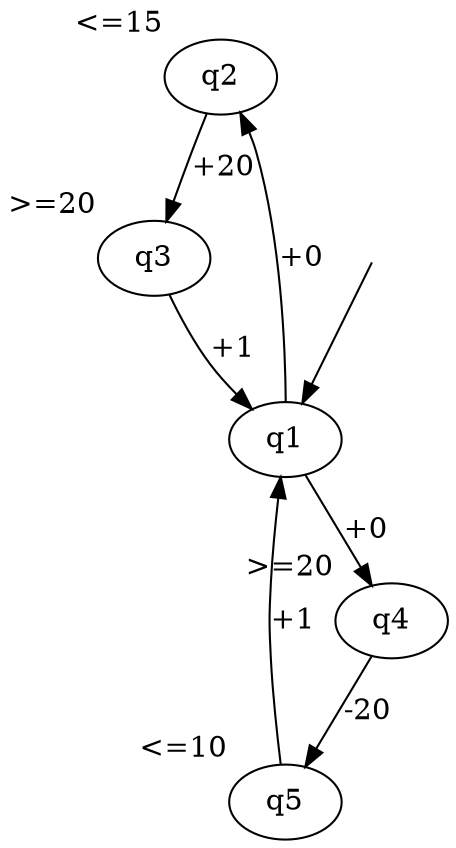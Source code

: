 digraph G {
    q2[xlabel="<=15"]
    q3[xlabel=">=20"]
    q4[xlabel=">=20"]
    q5[xlabel="<=10"]
    q0[style=invis,shape=point]
    q0 -> q1
    q1 -> q2[label="+0"]
    q2 -> q3[label="+20"]
    q1 -> q4[label="+0"]
    q3 -> q1[label="+1"]
    q4 -> q5[label="-20"]
    q5 -> q1[label="+1"]
}